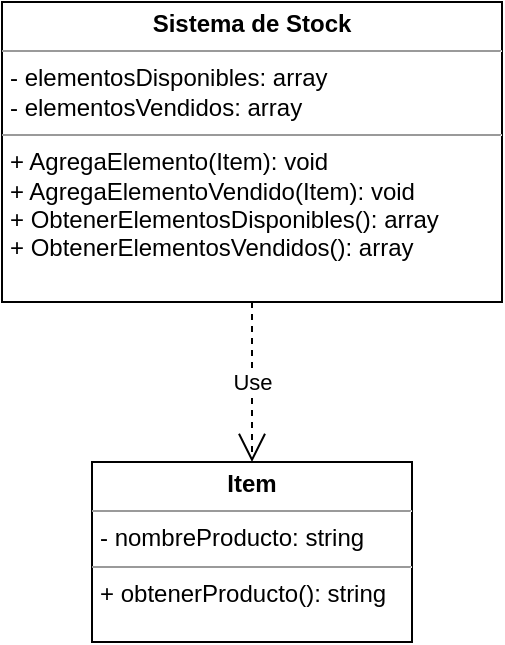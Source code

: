 <mxfile>
    <diagram id="U7UmnkF5o7upcPSEwej6" name="Page-1">
        <mxGraphModel dx="1130" dy="531" grid="1" gridSize="10" guides="1" tooltips="1" connect="1" arrows="1" fold="1" page="1" pageScale="1" pageWidth="850" pageHeight="1100" math="0" shadow="0">
            <root>
                <mxCell id="0"/>
                <mxCell id="1" parent="0"/>
                <mxCell id="2" value="&lt;p style=&quot;margin:0px;margin-top:4px;text-align:center;&quot;&gt;&lt;b&gt;Sistema de Stock&lt;/b&gt;&lt;/p&gt;&lt;hr size=&quot;1&quot;&gt;&lt;p style=&quot;margin:0px;margin-left:4px;&quot;&gt;- elementosDisponibles: array&amp;nbsp;&lt;/p&gt;&lt;p style=&quot;margin:0px;margin-left:4px;&quot;&gt;- elementosVendidos: array&lt;/p&gt;&lt;hr size=&quot;1&quot;&gt;&lt;p style=&quot;margin:0px;margin-left:4px;&quot;&gt;+ AgregaElemento(Item): void&lt;/p&gt;&lt;p style=&quot;margin:0px;margin-left:4px;&quot;&gt;+ AgregaElementoVendido(Item): void&lt;/p&gt;&lt;p style=&quot;margin:0px;margin-left:4px;&quot;&gt;+ ObtenerElementosDisponibles(): array&lt;/p&gt;&lt;p style=&quot;margin:0px;margin-left:4px;&quot;&gt;+ ObtenerElementosVendidos(): array&lt;/p&gt;" style="verticalAlign=top;align=left;overflow=fill;fontSize=12;fontFamily=Helvetica;html=1;" parent="1" vertex="1">
                    <mxGeometry x="330" y="310" width="250" height="150" as="geometry"/>
                </mxCell>
                <mxCell id="7" value="&lt;p style=&quot;margin:0px;margin-top:4px;text-align:center;&quot;&gt;&lt;b&gt;Item&lt;/b&gt;&lt;/p&gt;&lt;hr size=&quot;1&quot;&gt;&lt;p style=&quot;margin:0px;margin-left:4px;&quot;&gt;- nombreProducto: string&lt;/p&gt;&lt;hr size=&quot;1&quot;&gt;&lt;p style=&quot;margin:0px;margin-left:4px;&quot;&gt;+ obtenerProducto(): string&lt;/p&gt;" style="verticalAlign=top;align=left;overflow=fill;fontSize=12;fontFamily=Helvetica;html=1;" parent="1" vertex="1">
                    <mxGeometry x="375" y="540" width="160" height="90" as="geometry"/>
                </mxCell>
                <mxCell id="9" value="Use" style="endArrow=open;endSize=12;dashed=1;html=1;entryX=0.5;entryY=0;entryDx=0;entryDy=0;exitX=0.5;exitY=1;exitDx=0;exitDy=0;" parent="1" source="2" target="7" edge="1">
                    <mxGeometry width="160" relative="1" as="geometry">
                        <mxPoint x="340" y="510" as="sourcePoint"/>
                        <mxPoint x="810" y="430" as="targetPoint"/>
                    </mxGeometry>
                </mxCell>
            </root>
        </mxGraphModel>
    </diagram>
</mxfile>